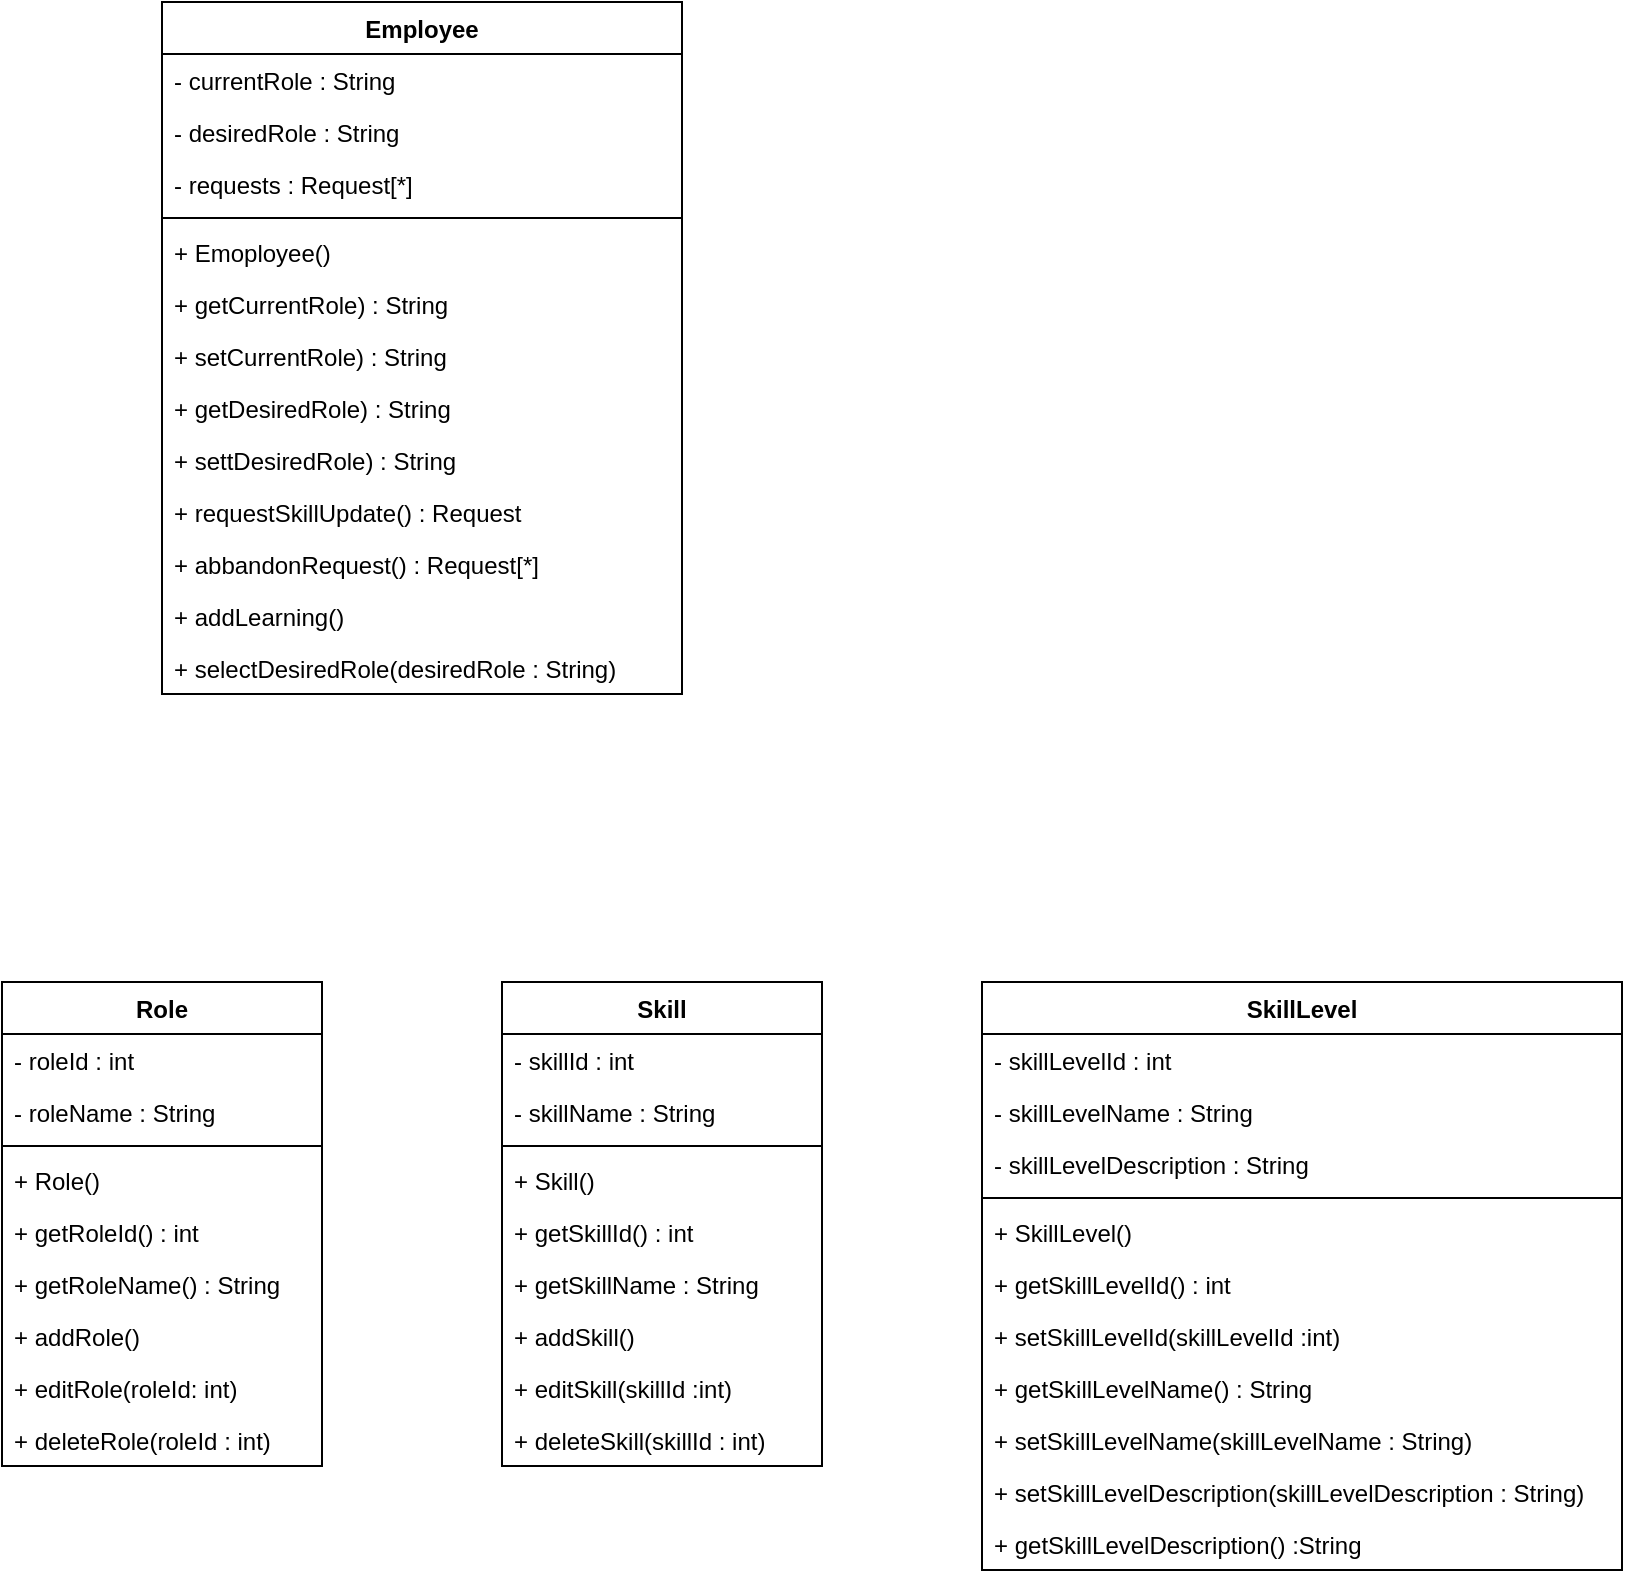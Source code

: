 <mxfile version="13.8.9" type="github">
  <diagram id="vWUNiSj-AlJxfywqzo02" name="Page-1">
    <mxGraphModel dx="1024" dy="3052" grid="1" gridSize="10" guides="1" tooltips="1" connect="1" arrows="1" fold="1" page="1" pageScale="1" pageWidth="1654" pageHeight="2336" math="0" shadow="0">
      <root>
        <mxCell id="0" />
        <mxCell id="1" parent="0" />
        <mxCell id="kwmT5_W4P3ap97EktbIp-1" value="Employee" style="swimlane;fontStyle=1;align=center;verticalAlign=top;childLayout=stackLayout;horizontal=1;startSize=26;horizontalStack=0;resizeParent=1;resizeParentMax=0;resizeLast=0;collapsible=1;marginBottom=0;" vertex="1" parent="1">
          <mxGeometry x="210" y="-1520" width="260" height="346" as="geometry" />
        </mxCell>
        <mxCell id="kwmT5_W4P3ap97EktbIp-2" value="- currentRole : String" style="text;strokeColor=none;fillColor=none;align=left;verticalAlign=top;spacingLeft=4;spacingRight=4;overflow=hidden;rotatable=0;points=[[0,0.5],[1,0.5]];portConstraint=eastwest;" vertex="1" parent="kwmT5_W4P3ap97EktbIp-1">
          <mxGeometry y="26" width="260" height="26" as="geometry" />
        </mxCell>
        <mxCell id="kwmT5_W4P3ap97EktbIp-3" value="- desiredRole : String" style="text;strokeColor=none;fillColor=none;align=left;verticalAlign=top;spacingLeft=4;spacingRight=4;overflow=hidden;rotatable=0;points=[[0,0.5],[1,0.5]];portConstraint=eastwest;" vertex="1" parent="kwmT5_W4P3ap97EktbIp-1">
          <mxGeometry y="52" width="260" height="26" as="geometry" />
        </mxCell>
        <mxCell id="kwmT5_W4P3ap97EktbIp-4" value="- requests : Request[*]" style="text;strokeColor=none;fillColor=none;align=left;verticalAlign=top;spacingLeft=4;spacingRight=4;overflow=hidden;rotatable=0;points=[[0,0.5],[1,0.5]];portConstraint=eastwest;" vertex="1" parent="kwmT5_W4P3ap97EktbIp-1">
          <mxGeometry y="78" width="260" height="26" as="geometry" />
        </mxCell>
        <mxCell id="kwmT5_W4P3ap97EktbIp-5" value="" style="line;strokeWidth=1;fillColor=none;align=left;verticalAlign=middle;spacingTop=-1;spacingLeft=3;spacingRight=3;rotatable=0;labelPosition=right;points=[];portConstraint=eastwest;" vertex="1" parent="kwmT5_W4P3ap97EktbIp-1">
          <mxGeometry y="104" width="260" height="8" as="geometry" />
        </mxCell>
        <mxCell id="kwmT5_W4P3ap97EktbIp-6" value="+ Emoployee()" style="text;strokeColor=none;fillColor=none;align=left;verticalAlign=top;spacingLeft=4;spacingRight=4;overflow=hidden;rotatable=0;points=[[0,0.5],[1,0.5]];portConstraint=eastwest;" vertex="1" parent="kwmT5_W4P3ap97EktbIp-1">
          <mxGeometry y="112" width="260" height="26" as="geometry" />
        </mxCell>
        <mxCell id="kwmT5_W4P3ap97EktbIp-7" value="+ getCurrentRole) : String" style="text;strokeColor=none;fillColor=none;align=left;verticalAlign=top;spacingLeft=4;spacingRight=4;overflow=hidden;rotatable=0;points=[[0,0.5],[1,0.5]];portConstraint=eastwest;" vertex="1" parent="kwmT5_W4P3ap97EktbIp-1">
          <mxGeometry y="138" width="260" height="26" as="geometry" />
        </mxCell>
        <mxCell id="kwmT5_W4P3ap97EktbIp-8" value="+ setCurrentRole) : String" style="text;strokeColor=none;fillColor=none;align=left;verticalAlign=top;spacingLeft=4;spacingRight=4;overflow=hidden;rotatable=0;points=[[0,0.5],[1,0.5]];portConstraint=eastwest;" vertex="1" parent="kwmT5_W4P3ap97EktbIp-1">
          <mxGeometry y="164" width="260" height="26" as="geometry" />
        </mxCell>
        <mxCell id="kwmT5_W4P3ap97EktbIp-9" value="+ getDesiredRole) : String" style="text;strokeColor=none;fillColor=none;align=left;verticalAlign=top;spacingLeft=4;spacingRight=4;overflow=hidden;rotatable=0;points=[[0,0.5],[1,0.5]];portConstraint=eastwest;" vertex="1" parent="kwmT5_W4P3ap97EktbIp-1">
          <mxGeometry y="190" width="260" height="26" as="geometry" />
        </mxCell>
        <mxCell id="kwmT5_W4P3ap97EktbIp-10" value="+ settDesiredRole) : String" style="text;strokeColor=none;fillColor=none;align=left;verticalAlign=top;spacingLeft=4;spacingRight=4;overflow=hidden;rotatable=0;points=[[0,0.5],[1,0.5]];portConstraint=eastwest;" vertex="1" parent="kwmT5_W4P3ap97EktbIp-1">
          <mxGeometry y="216" width="260" height="26" as="geometry" />
        </mxCell>
        <mxCell id="kwmT5_W4P3ap97EktbIp-11" value="+ requestSkillUpdate() : Request" style="text;strokeColor=none;fillColor=none;align=left;verticalAlign=top;spacingLeft=4;spacingRight=4;overflow=hidden;rotatable=0;points=[[0,0.5],[1,0.5]];portConstraint=eastwest;" vertex="1" parent="kwmT5_W4P3ap97EktbIp-1">
          <mxGeometry y="242" width="260" height="26" as="geometry" />
        </mxCell>
        <mxCell id="kwmT5_W4P3ap97EktbIp-12" value="+ abbandonRequest() : Request[*]" style="text;strokeColor=none;fillColor=none;align=left;verticalAlign=top;spacingLeft=4;spacingRight=4;overflow=hidden;rotatable=0;points=[[0,0.5],[1,0.5]];portConstraint=eastwest;" vertex="1" parent="kwmT5_W4P3ap97EktbIp-1">
          <mxGeometry y="268" width="260" height="26" as="geometry" />
        </mxCell>
        <mxCell id="kwmT5_W4P3ap97EktbIp-46" value="+ addLearning()" style="text;strokeColor=none;fillColor=none;align=left;verticalAlign=top;spacingLeft=4;spacingRight=4;overflow=hidden;rotatable=0;points=[[0,0.5],[1,0.5]];portConstraint=eastwest;" vertex="1" parent="kwmT5_W4P3ap97EktbIp-1">
          <mxGeometry y="294" width="260" height="26" as="geometry" />
        </mxCell>
        <mxCell id="kwmT5_W4P3ap97EktbIp-13" value="+ selectDesiredRole(desiredRole : String)" style="text;strokeColor=none;fillColor=none;align=left;verticalAlign=top;spacingLeft=4;spacingRight=4;overflow=hidden;rotatable=0;points=[[0,0.5],[1,0.5]];portConstraint=eastwest;" vertex="1" parent="kwmT5_W4P3ap97EktbIp-1">
          <mxGeometry y="320" width="260" height="26" as="geometry" />
        </mxCell>
        <mxCell id="kwmT5_W4P3ap97EktbIp-14" value="Role" style="swimlane;fontStyle=1;align=center;verticalAlign=top;childLayout=stackLayout;horizontal=1;startSize=26;horizontalStack=0;resizeParent=1;resizeParentMax=0;resizeLast=0;collapsible=1;marginBottom=0;" vertex="1" parent="1">
          <mxGeometry x="130" y="-1030" width="160" height="242" as="geometry" />
        </mxCell>
        <mxCell id="kwmT5_W4P3ap97EktbIp-15" value="- roleId : int" style="text;strokeColor=none;fillColor=none;align=left;verticalAlign=top;spacingLeft=4;spacingRight=4;overflow=hidden;rotatable=0;points=[[0,0.5],[1,0.5]];portConstraint=eastwest;" vertex="1" parent="kwmT5_W4P3ap97EktbIp-14">
          <mxGeometry y="26" width="160" height="26" as="geometry" />
        </mxCell>
        <mxCell id="kwmT5_W4P3ap97EktbIp-16" value="- roleName : String" style="text;strokeColor=none;fillColor=none;align=left;verticalAlign=top;spacingLeft=4;spacingRight=4;overflow=hidden;rotatable=0;points=[[0,0.5],[1,0.5]];portConstraint=eastwest;" vertex="1" parent="kwmT5_W4P3ap97EktbIp-14">
          <mxGeometry y="52" width="160" height="26" as="geometry" />
        </mxCell>
        <mxCell id="kwmT5_W4P3ap97EktbIp-17" value="" style="line;strokeWidth=1;fillColor=none;align=left;verticalAlign=middle;spacingTop=-1;spacingLeft=3;spacingRight=3;rotatable=0;labelPosition=right;points=[];portConstraint=eastwest;" vertex="1" parent="kwmT5_W4P3ap97EktbIp-14">
          <mxGeometry y="78" width="160" height="8" as="geometry" />
        </mxCell>
        <mxCell id="kwmT5_W4P3ap97EktbIp-18" value="+ Role()" style="text;strokeColor=none;fillColor=none;align=left;verticalAlign=top;spacingLeft=4;spacingRight=4;overflow=hidden;rotatable=0;points=[[0,0.5],[1,0.5]];portConstraint=eastwest;" vertex="1" parent="kwmT5_W4P3ap97EktbIp-14">
          <mxGeometry y="86" width="160" height="26" as="geometry" />
        </mxCell>
        <mxCell id="kwmT5_W4P3ap97EktbIp-19" value="+ getRoleId() : int" style="text;strokeColor=none;fillColor=none;align=left;verticalAlign=top;spacingLeft=4;spacingRight=4;overflow=hidden;rotatable=0;points=[[0,0.5],[1,0.5]];portConstraint=eastwest;" vertex="1" parent="kwmT5_W4P3ap97EktbIp-14">
          <mxGeometry y="112" width="160" height="26" as="geometry" />
        </mxCell>
        <mxCell id="kwmT5_W4P3ap97EktbIp-20" value="+ getRoleName() : String" style="text;strokeColor=none;fillColor=none;align=left;verticalAlign=top;spacingLeft=4;spacingRight=4;overflow=hidden;rotatable=0;points=[[0,0.5],[1,0.5]];portConstraint=eastwest;" vertex="1" parent="kwmT5_W4P3ap97EktbIp-14">
          <mxGeometry y="138" width="160" height="26" as="geometry" />
        </mxCell>
        <mxCell id="kwmT5_W4P3ap97EktbIp-21" value="+ addRole()" style="text;strokeColor=none;fillColor=none;align=left;verticalAlign=top;spacingLeft=4;spacingRight=4;overflow=hidden;rotatable=0;points=[[0,0.5],[1,0.5]];portConstraint=eastwest;" vertex="1" parent="kwmT5_W4P3ap97EktbIp-14">
          <mxGeometry y="164" width="160" height="26" as="geometry" />
        </mxCell>
        <mxCell id="kwmT5_W4P3ap97EktbIp-22" value="+ editRole(roleId: int)" style="text;strokeColor=none;fillColor=none;align=left;verticalAlign=top;spacingLeft=4;spacingRight=4;overflow=hidden;rotatable=0;points=[[0,0.5],[1,0.5]];portConstraint=eastwest;" vertex="1" parent="kwmT5_W4P3ap97EktbIp-14">
          <mxGeometry y="190" width="160" height="26" as="geometry" />
        </mxCell>
        <mxCell id="kwmT5_W4P3ap97EktbIp-23" value="+ deleteRole(roleId : int)" style="text;strokeColor=none;fillColor=none;align=left;verticalAlign=top;spacingLeft=4;spacingRight=4;overflow=hidden;rotatable=0;points=[[0,0.5],[1,0.5]];portConstraint=eastwest;" vertex="1" parent="kwmT5_W4P3ap97EktbIp-14">
          <mxGeometry y="216" width="160" height="26" as="geometry" />
        </mxCell>
        <mxCell id="kwmT5_W4P3ap97EktbIp-24" value="Skill" style="swimlane;fontStyle=1;align=center;verticalAlign=top;childLayout=stackLayout;horizontal=1;startSize=26;horizontalStack=0;resizeParent=1;resizeParentMax=0;resizeLast=0;collapsible=1;marginBottom=0;" vertex="1" parent="1">
          <mxGeometry x="380" y="-1030" width="160" height="242" as="geometry" />
        </mxCell>
        <mxCell id="kwmT5_W4P3ap97EktbIp-25" value="- skillId : int" style="text;strokeColor=none;fillColor=none;align=left;verticalAlign=top;spacingLeft=4;spacingRight=4;overflow=hidden;rotatable=0;points=[[0,0.5],[1,0.5]];portConstraint=eastwest;" vertex="1" parent="kwmT5_W4P3ap97EktbIp-24">
          <mxGeometry y="26" width="160" height="26" as="geometry" />
        </mxCell>
        <mxCell id="kwmT5_W4P3ap97EktbIp-26" value="- skillName : String" style="text;strokeColor=none;fillColor=none;align=left;verticalAlign=top;spacingLeft=4;spacingRight=4;overflow=hidden;rotatable=0;points=[[0,0.5],[1,0.5]];portConstraint=eastwest;" vertex="1" parent="kwmT5_W4P3ap97EktbIp-24">
          <mxGeometry y="52" width="160" height="26" as="geometry" />
        </mxCell>
        <mxCell id="kwmT5_W4P3ap97EktbIp-27" value="" style="line;strokeWidth=1;fillColor=none;align=left;verticalAlign=middle;spacingTop=-1;spacingLeft=3;spacingRight=3;rotatable=0;labelPosition=right;points=[];portConstraint=eastwest;" vertex="1" parent="kwmT5_W4P3ap97EktbIp-24">
          <mxGeometry y="78" width="160" height="8" as="geometry" />
        </mxCell>
        <mxCell id="kwmT5_W4P3ap97EktbIp-28" value="+ Skill()" style="text;strokeColor=none;fillColor=none;align=left;verticalAlign=top;spacingLeft=4;spacingRight=4;overflow=hidden;rotatable=0;points=[[0,0.5],[1,0.5]];portConstraint=eastwest;" vertex="1" parent="kwmT5_W4P3ap97EktbIp-24">
          <mxGeometry y="86" width="160" height="26" as="geometry" />
        </mxCell>
        <mxCell id="kwmT5_W4P3ap97EktbIp-29" value="+ getSkillId() : int" style="text;strokeColor=none;fillColor=none;align=left;verticalAlign=top;spacingLeft=4;spacingRight=4;overflow=hidden;rotatable=0;points=[[0,0.5],[1,0.5]];portConstraint=eastwest;" vertex="1" parent="kwmT5_W4P3ap97EktbIp-24">
          <mxGeometry y="112" width="160" height="26" as="geometry" />
        </mxCell>
        <mxCell id="kwmT5_W4P3ap97EktbIp-30" value="+ getSkillName : String" style="text;strokeColor=none;fillColor=none;align=left;verticalAlign=top;spacingLeft=4;spacingRight=4;overflow=hidden;rotatable=0;points=[[0,0.5],[1,0.5]];portConstraint=eastwest;" vertex="1" parent="kwmT5_W4P3ap97EktbIp-24">
          <mxGeometry y="138" width="160" height="26" as="geometry" />
        </mxCell>
        <mxCell id="kwmT5_W4P3ap97EktbIp-31" value="+ addSkill()" style="text;strokeColor=none;fillColor=none;align=left;verticalAlign=top;spacingLeft=4;spacingRight=4;overflow=hidden;rotatable=0;points=[[0,0.5],[1,0.5]];portConstraint=eastwest;" vertex="1" parent="kwmT5_W4P3ap97EktbIp-24">
          <mxGeometry y="164" width="160" height="26" as="geometry" />
        </mxCell>
        <mxCell id="kwmT5_W4P3ap97EktbIp-32" value="+ editSkill(skillId :int)" style="text;strokeColor=none;fillColor=none;align=left;verticalAlign=top;spacingLeft=4;spacingRight=4;overflow=hidden;rotatable=0;points=[[0,0.5],[1,0.5]];portConstraint=eastwest;" vertex="1" parent="kwmT5_W4P3ap97EktbIp-24">
          <mxGeometry y="190" width="160" height="26" as="geometry" />
        </mxCell>
        <mxCell id="kwmT5_W4P3ap97EktbIp-33" value="+ deleteSkill(skillId : int)" style="text;strokeColor=none;fillColor=none;align=left;verticalAlign=top;spacingLeft=4;spacingRight=4;overflow=hidden;rotatable=0;points=[[0,0.5],[1,0.5]];portConstraint=eastwest;" vertex="1" parent="kwmT5_W4P3ap97EktbIp-24">
          <mxGeometry y="216" width="160" height="26" as="geometry" />
        </mxCell>
        <mxCell id="kwmT5_W4P3ap97EktbIp-34" value="SkillLevel" style="swimlane;fontStyle=1;align=center;verticalAlign=top;childLayout=stackLayout;horizontal=1;startSize=26;horizontalStack=0;resizeParent=1;resizeParentMax=0;resizeLast=0;collapsible=1;marginBottom=0;" vertex="1" parent="1">
          <mxGeometry x="620" y="-1030" width="320" height="294" as="geometry" />
        </mxCell>
        <mxCell id="kwmT5_W4P3ap97EktbIp-35" value="- skillLevelId : int" style="text;strokeColor=none;fillColor=none;align=left;verticalAlign=top;spacingLeft=4;spacingRight=4;overflow=hidden;rotatable=0;points=[[0,0.5],[1,0.5]];portConstraint=eastwest;" vertex="1" parent="kwmT5_W4P3ap97EktbIp-34">
          <mxGeometry y="26" width="320" height="26" as="geometry" />
        </mxCell>
        <mxCell id="kwmT5_W4P3ap97EktbIp-38" value="- skillLevelName : String" style="text;strokeColor=none;fillColor=none;align=left;verticalAlign=top;spacingLeft=4;spacingRight=4;overflow=hidden;rotatable=0;points=[[0,0.5],[1,0.5]];portConstraint=eastwest;" vertex="1" parent="kwmT5_W4P3ap97EktbIp-34">
          <mxGeometry y="52" width="320" height="26" as="geometry" />
        </mxCell>
        <mxCell id="kwmT5_W4P3ap97EktbIp-39" value="- skillLevelDescription : String" style="text;strokeColor=none;fillColor=none;align=left;verticalAlign=top;spacingLeft=4;spacingRight=4;overflow=hidden;rotatable=0;points=[[0,0.5],[1,0.5]];portConstraint=eastwest;" vertex="1" parent="kwmT5_W4P3ap97EktbIp-34">
          <mxGeometry y="78" width="320" height="26" as="geometry" />
        </mxCell>
        <mxCell id="kwmT5_W4P3ap97EktbIp-36" value="" style="line;strokeWidth=1;fillColor=none;align=left;verticalAlign=middle;spacingTop=-1;spacingLeft=3;spacingRight=3;rotatable=0;labelPosition=right;points=[];portConstraint=eastwest;" vertex="1" parent="kwmT5_W4P3ap97EktbIp-34">
          <mxGeometry y="104" width="320" height="8" as="geometry" />
        </mxCell>
        <mxCell id="kwmT5_W4P3ap97EktbIp-37" value="+ SkillLevel()" style="text;strokeColor=none;fillColor=none;align=left;verticalAlign=top;spacingLeft=4;spacingRight=4;overflow=hidden;rotatable=0;points=[[0,0.5],[1,0.5]];portConstraint=eastwest;" vertex="1" parent="kwmT5_W4P3ap97EktbIp-34">
          <mxGeometry y="112" width="320" height="26" as="geometry" />
        </mxCell>
        <mxCell id="kwmT5_W4P3ap97EktbIp-40" value="+ getSkillLevelId() : int" style="text;strokeColor=none;fillColor=none;align=left;verticalAlign=top;spacingLeft=4;spacingRight=4;overflow=hidden;rotatable=0;points=[[0,0.5],[1,0.5]];portConstraint=eastwest;" vertex="1" parent="kwmT5_W4P3ap97EktbIp-34">
          <mxGeometry y="138" width="320" height="26" as="geometry" />
        </mxCell>
        <mxCell id="kwmT5_W4P3ap97EktbIp-41" value="+ setSkillLevelId(skillLevelId :int)" style="text;strokeColor=none;fillColor=none;align=left;verticalAlign=top;spacingLeft=4;spacingRight=4;overflow=hidden;rotatable=0;points=[[0,0.5],[1,0.5]];portConstraint=eastwest;" vertex="1" parent="kwmT5_W4P3ap97EktbIp-34">
          <mxGeometry y="164" width="320" height="26" as="geometry" />
        </mxCell>
        <mxCell id="kwmT5_W4P3ap97EktbIp-42" value="+ getSkillLevelName() : String" style="text;strokeColor=none;fillColor=none;align=left;verticalAlign=top;spacingLeft=4;spacingRight=4;overflow=hidden;rotatable=0;points=[[0,0.5],[1,0.5]];portConstraint=eastwest;" vertex="1" parent="kwmT5_W4P3ap97EktbIp-34">
          <mxGeometry y="190" width="320" height="26" as="geometry" />
        </mxCell>
        <mxCell id="kwmT5_W4P3ap97EktbIp-43" value="+ setSkillLevelName(skillLevelName : String)" style="text;strokeColor=none;fillColor=none;align=left;verticalAlign=top;spacingLeft=4;spacingRight=4;overflow=hidden;rotatable=0;points=[[0,0.5],[1,0.5]];portConstraint=eastwest;" vertex="1" parent="kwmT5_W4P3ap97EktbIp-34">
          <mxGeometry y="216" width="320" height="26" as="geometry" />
        </mxCell>
        <mxCell id="kwmT5_W4P3ap97EktbIp-44" value="+ setSkillLevelDescription(skillLevelDescription : String)" style="text;strokeColor=none;fillColor=none;align=left;verticalAlign=top;spacingLeft=4;spacingRight=4;overflow=hidden;rotatable=0;points=[[0,0.5],[1,0.5]];portConstraint=eastwest;" vertex="1" parent="kwmT5_W4P3ap97EktbIp-34">
          <mxGeometry y="242" width="320" height="26" as="geometry" />
        </mxCell>
        <mxCell id="kwmT5_W4P3ap97EktbIp-45" value="+ getSkillLevelDescription() :String" style="text;strokeColor=none;fillColor=none;align=left;verticalAlign=top;spacingLeft=4;spacingRight=4;overflow=hidden;rotatable=0;points=[[0,0.5],[1,0.5]];portConstraint=eastwest;" vertex="1" parent="kwmT5_W4P3ap97EktbIp-34">
          <mxGeometry y="268" width="320" height="26" as="geometry" />
        </mxCell>
      </root>
    </mxGraphModel>
  </diagram>
</mxfile>
